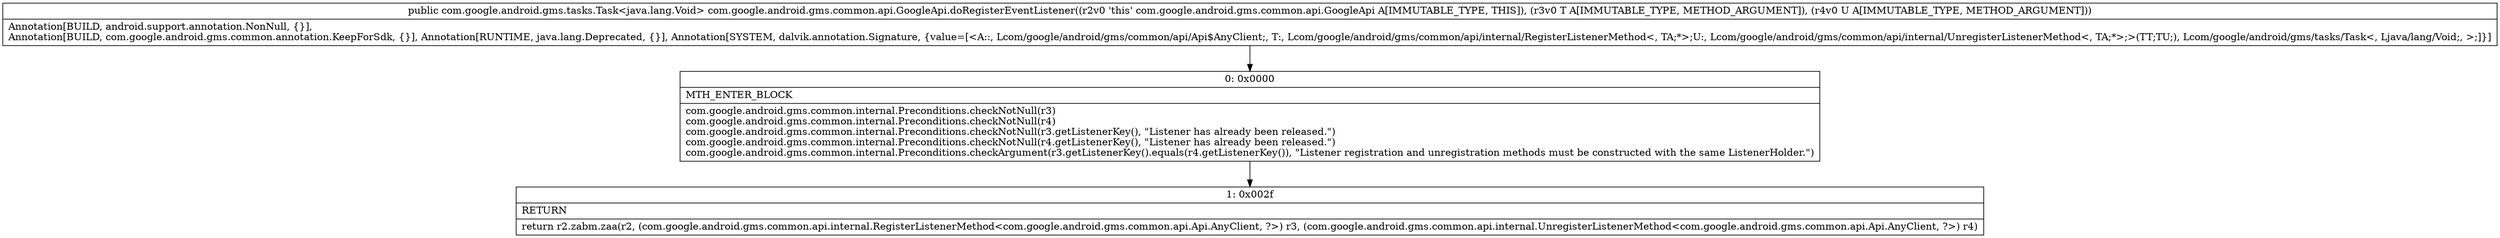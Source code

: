 digraph "CFG forcom.google.android.gms.common.api.GoogleApi.doRegisterEventListener(Lcom\/google\/android\/gms\/common\/api\/internal\/RegisterListenerMethod;Lcom\/google\/android\/gms\/common\/api\/internal\/UnregisterListenerMethod;)Lcom\/google\/android\/gms\/tasks\/Task;" {
Node_0 [shape=record,label="{0\:\ 0x0000|MTH_ENTER_BLOCK\l|com.google.android.gms.common.internal.Preconditions.checkNotNull(r3)\lcom.google.android.gms.common.internal.Preconditions.checkNotNull(r4)\lcom.google.android.gms.common.internal.Preconditions.checkNotNull(r3.getListenerKey(), \"Listener has already been released.\")\lcom.google.android.gms.common.internal.Preconditions.checkNotNull(r4.getListenerKey(), \"Listener has already been released.\")\lcom.google.android.gms.common.internal.Preconditions.checkArgument(r3.getListenerKey().equals(r4.getListenerKey()), \"Listener registration and unregistration methods must be constructed with the same ListenerHolder.\")\l}"];
Node_1 [shape=record,label="{1\:\ 0x002f|RETURN\l|return r2.zabm.zaa(r2, (com.google.android.gms.common.api.internal.RegisterListenerMethod\<com.google.android.gms.common.api.Api.AnyClient, ?\>) r3, (com.google.android.gms.common.api.internal.UnregisterListenerMethod\<com.google.android.gms.common.api.Api.AnyClient, ?\>) r4)\l}"];
MethodNode[shape=record,label="{public com.google.android.gms.tasks.Task\<java.lang.Void\> com.google.android.gms.common.api.GoogleApi.doRegisterEventListener((r2v0 'this' com.google.android.gms.common.api.GoogleApi A[IMMUTABLE_TYPE, THIS]), (r3v0 T A[IMMUTABLE_TYPE, METHOD_ARGUMENT]), (r4v0 U A[IMMUTABLE_TYPE, METHOD_ARGUMENT]))  | Annotation[BUILD, android.support.annotation.NonNull, \{\}], \lAnnotation[BUILD, com.google.android.gms.common.annotation.KeepForSdk, \{\}], Annotation[RUNTIME, java.lang.Deprecated, \{\}], Annotation[SYSTEM, dalvik.annotation.Signature, \{value=[\<A::, Lcom\/google\/android\/gms\/common\/api\/Api$AnyClient;, T:, Lcom\/google\/android\/gms\/common\/api\/internal\/RegisterListenerMethod\<, TA;*\>;U:, Lcom\/google\/android\/gms\/common\/api\/internal\/UnregisterListenerMethod\<, TA;*\>;\>(TT;TU;), Lcom\/google\/android\/gms\/tasks\/Task\<, Ljava\/lang\/Void;, \>;]\}]\l}"];
MethodNode -> Node_0;
Node_0 -> Node_1;
}

